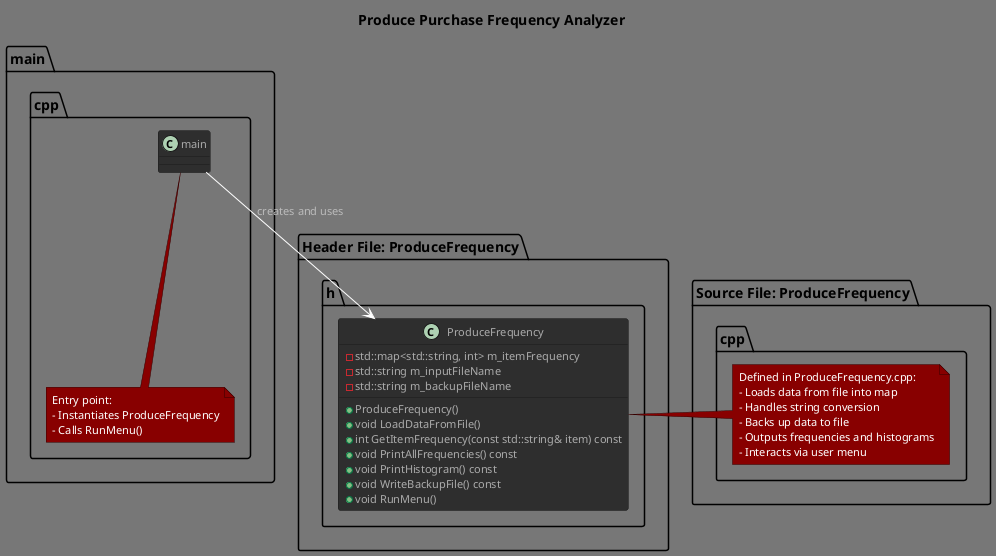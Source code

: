 @startuml
!theme reddress-darkred
title Produce Purchase Frequency Analyzer

' Header file package
package "Header File: ProduceFrequency.h" {
    class ProduceFrequency {
        - std::map<std::string, int> m_itemFrequency
        - std::string m_inputFileName
        - std::string m_backupFileName

        + ProduceFrequency()
        + void LoadDataFromFile()
        + int GetItemFrequency(const std::string& item) const
        + void PrintAllFrequencies() const
        + void PrintHistogram() const
        + void WriteBackupFile() const
        + void RunMenu()
    }
}

' Implementation file package
package "Source File: ProduceFrequency.cpp" {
    ' We don't need a separate class here — just a note referencing the implementation
    note right of ProduceFrequency
        Defined in ProduceFrequency.cpp:
        - Loads data from file into map
        - Handles string conversion
        - Backs up data to file
        - Outputs frequencies and histograms
        - Interacts via user menu
    end note
}

' Main program entry point
package "main.cpp" {
    class main

    main --> ProduceFrequency : creates and uses

    note bottom of main
        Entry point:
        - Instantiates ProduceFrequency
        - Calls RunMenu()
    end note
}

@enduml

